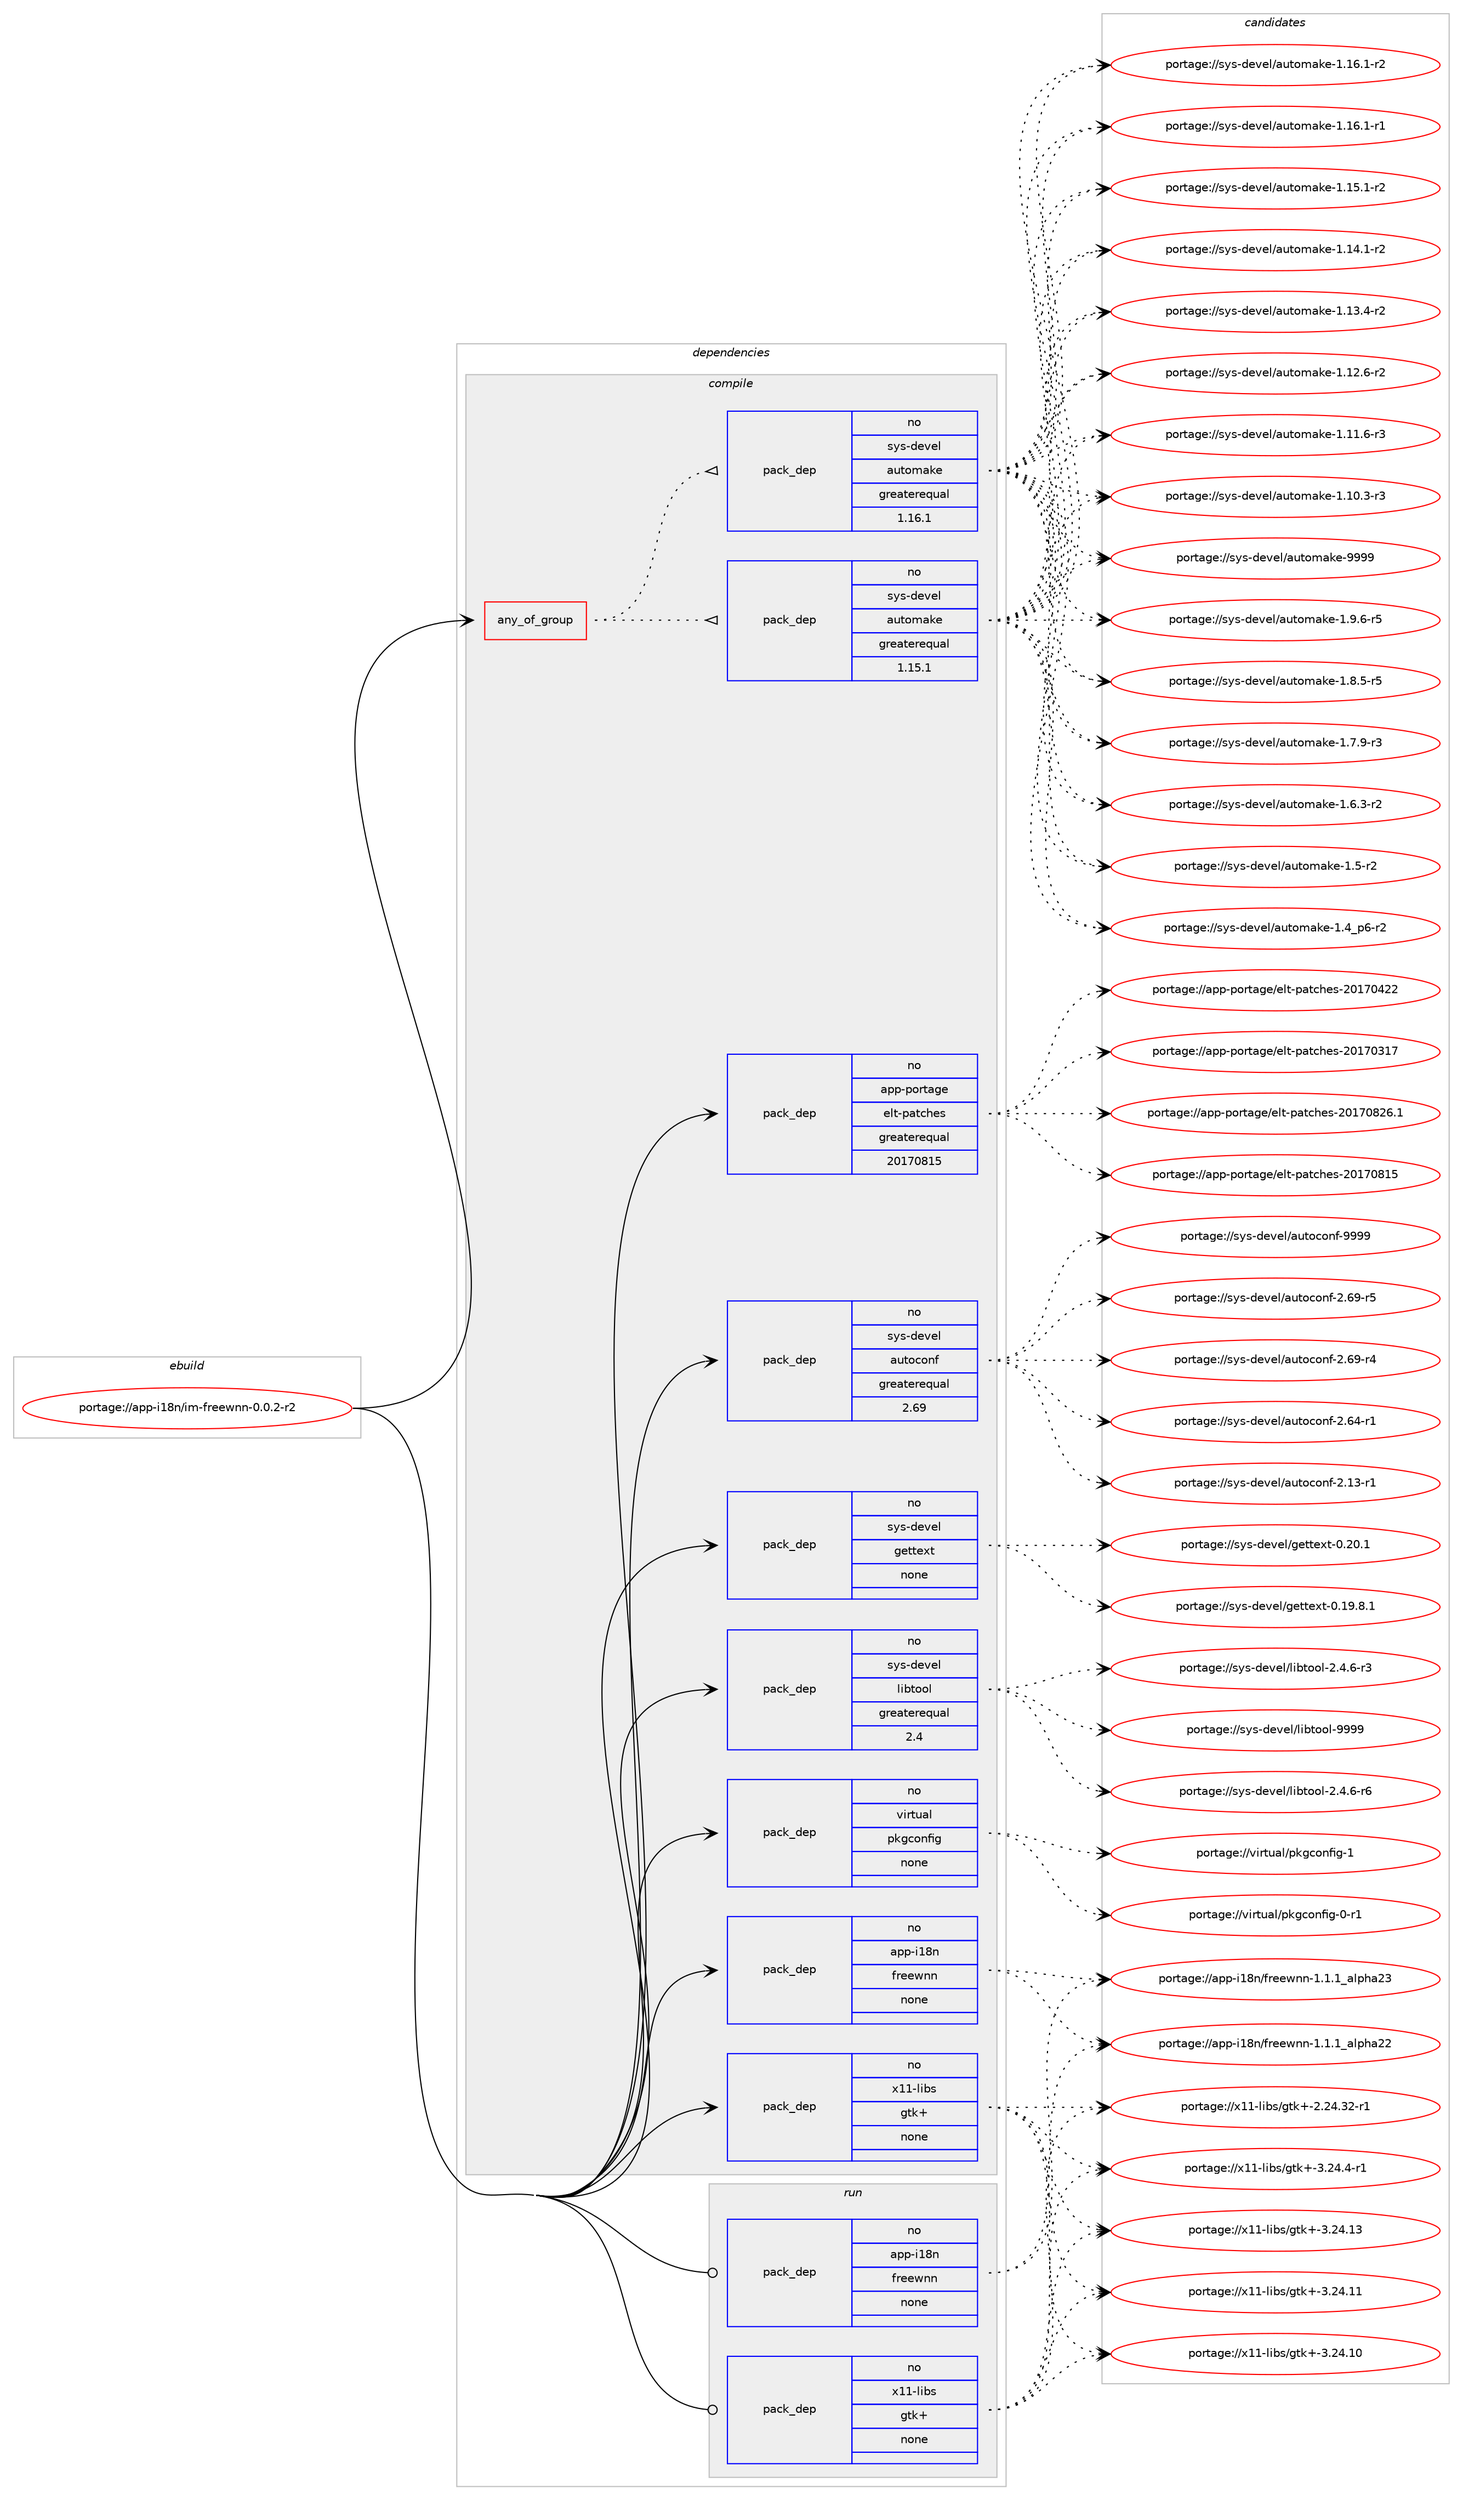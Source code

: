 digraph prolog {

# *************
# Graph options
# *************

newrank=true;
concentrate=true;
compound=true;
graph [rankdir=LR,fontname=Helvetica,fontsize=10,ranksep=1.5];#, ranksep=2.5, nodesep=0.2];
edge  [arrowhead=vee];
node  [fontname=Helvetica,fontsize=10];

# **********
# The ebuild
# **********

subgraph cluster_leftcol {
color=gray;
label=<<i>ebuild</i>>;
id [label="portage://app-i18n/im-freewnn-0.0.2-r2", color=red, width=4, href="../app-i18n/im-freewnn-0.0.2-r2.svg"];
}

# ****************
# The dependencies
# ****************

subgraph cluster_midcol {
color=gray;
label=<<i>dependencies</i>>;
subgraph cluster_compile {
fillcolor="#eeeeee";
style=filled;
label=<<i>compile</i>>;
subgraph any8006 {
dependency617859 [label=<<TABLE BORDER="0" CELLBORDER="1" CELLSPACING="0" CELLPADDING="4"><TR><TD CELLPADDING="10">any_of_group</TD></TR></TABLE>>, shape=none, color=red];subgraph pack464844 {
dependency617860 [label=<<TABLE BORDER="0" CELLBORDER="1" CELLSPACING="0" CELLPADDING="4" WIDTH="220"><TR><TD ROWSPAN="6" CELLPADDING="30">pack_dep</TD></TR><TR><TD WIDTH="110">no</TD></TR><TR><TD>sys-devel</TD></TR><TR><TD>automake</TD></TR><TR><TD>greaterequal</TD></TR><TR><TD>1.16.1</TD></TR></TABLE>>, shape=none, color=blue];
}
dependency617859:e -> dependency617860:w [weight=20,style="dotted",arrowhead="oinv"];
subgraph pack464845 {
dependency617861 [label=<<TABLE BORDER="0" CELLBORDER="1" CELLSPACING="0" CELLPADDING="4" WIDTH="220"><TR><TD ROWSPAN="6" CELLPADDING="30">pack_dep</TD></TR><TR><TD WIDTH="110">no</TD></TR><TR><TD>sys-devel</TD></TR><TR><TD>automake</TD></TR><TR><TD>greaterequal</TD></TR><TR><TD>1.15.1</TD></TR></TABLE>>, shape=none, color=blue];
}
dependency617859:e -> dependency617861:w [weight=20,style="dotted",arrowhead="oinv"];
}
id:e -> dependency617859:w [weight=20,style="solid",arrowhead="vee"];
subgraph pack464846 {
dependency617862 [label=<<TABLE BORDER="0" CELLBORDER="1" CELLSPACING="0" CELLPADDING="4" WIDTH="220"><TR><TD ROWSPAN="6" CELLPADDING="30">pack_dep</TD></TR><TR><TD WIDTH="110">no</TD></TR><TR><TD>app-i18n</TD></TR><TR><TD>freewnn</TD></TR><TR><TD>none</TD></TR><TR><TD></TD></TR></TABLE>>, shape=none, color=blue];
}
id:e -> dependency617862:w [weight=20,style="solid",arrowhead="vee"];
subgraph pack464847 {
dependency617863 [label=<<TABLE BORDER="0" CELLBORDER="1" CELLSPACING="0" CELLPADDING="4" WIDTH="220"><TR><TD ROWSPAN="6" CELLPADDING="30">pack_dep</TD></TR><TR><TD WIDTH="110">no</TD></TR><TR><TD>app-portage</TD></TR><TR><TD>elt-patches</TD></TR><TR><TD>greaterequal</TD></TR><TR><TD>20170815</TD></TR></TABLE>>, shape=none, color=blue];
}
id:e -> dependency617863:w [weight=20,style="solid",arrowhead="vee"];
subgraph pack464848 {
dependency617864 [label=<<TABLE BORDER="0" CELLBORDER="1" CELLSPACING="0" CELLPADDING="4" WIDTH="220"><TR><TD ROWSPAN="6" CELLPADDING="30">pack_dep</TD></TR><TR><TD WIDTH="110">no</TD></TR><TR><TD>sys-devel</TD></TR><TR><TD>autoconf</TD></TR><TR><TD>greaterequal</TD></TR><TR><TD>2.69</TD></TR></TABLE>>, shape=none, color=blue];
}
id:e -> dependency617864:w [weight=20,style="solid",arrowhead="vee"];
subgraph pack464849 {
dependency617865 [label=<<TABLE BORDER="0" CELLBORDER="1" CELLSPACING="0" CELLPADDING="4" WIDTH="220"><TR><TD ROWSPAN="6" CELLPADDING="30">pack_dep</TD></TR><TR><TD WIDTH="110">no</TD></TR><TR><TD>sys-devel</TD></TR><TR><TD>gettext</TD></TR><TR><TD>none</TD></TR><TR><TD></TD></TR></TABLE>>, shape=none, color=blue];
}
id:e -> dependency617865:w [weight=20,style="solid",arrowhead="vee"];
subgraph pack464850 {
dependency617866 [label=<<TABLE BORDER="0" CELLBORDER="1" CELLSPACING="0" CELLPADDING="4" WIDTH="220"><TR><TD ROWSPAN="6" CELLPADDING="30">pack_dep</TD></TR><TR><TD WIDTH="110">no</TD></TR><TR><TD>sys-devel</TD></TR><TR><TD>libtool</TD></TR><TR><TD>greaterequal</TD></TR><TR><TD>2.4</TD></TR></TABLE>>, shape=none, color=blue];
}
id:e -> dependency617866:w [weight=20,style="solid",arrowhead="vee"];
subgraph pack464851 {
dependency617867 [label=<<TABLE BORDER="0" CELLBORDER="1" CELLSPACING="0" CELLPADDING="4" WIDTH="220"><TR><TD ROWSPAN="6" CELLPADDING="30">pack_dep</TD></TR><TR><TD WIDTH="110">no</TD></TR><TR><TD>virtual</TD></TR><TR><TD>pkgconfig</TD></TR><TR><TD>none</TD></TR><TR><TD></TD></TR></TABLE>>, shape=none, color=blue];
}
id:e -> dependency617867:w [weight=20,style="solid",arrowhead="vee"];
subgraph pack464852 {
dependency617868 [label=<<TABLE BORDER="0" CELLBORDER="1" CELLSPACING="0" CELLPADDING="4" WIDTH="220"><TR><TD ROWSPAN="6" CELLPADDING="30">pack_dep</TD></TR><TR><TD WIDTH="110">no</TD></TR><TR><TD>x11-libs</TD></TR><TR><TD>gtk+</TD></TR><TR><TD>none</TD></TR><TR><TD></TD></TR></TABLE>>, shape=none, color=blue];
}
id:e -> dependency617868:w [weight=20,style="solid",arrowhead="vee"];
}
subgraph cluster_compileandrun {
fillcolor="#eeeeee";
style=filled;
label=<<i>compile and run</i>>;
}
subgraph cluster_run {
fillcolor="#eeeeee";
style=filled;
label=<<i>run</i>>;
subgraph pack464853 {
dependency617869 [label=<<TABLE BORDER="0" CELLBORDER="1" CELLSPACING="0" CELLPADDING="4" WIDTH="220"><TR><TD ROWSPAN="6" CELLPADDING="30">pack_dep</TD></TR><TR><TD WIDTH="110">no</TD></TR><TR><TD>app-i18n</TD></TR><TR><TD>freewnn</TD></TR><TR><TD>none</TD></TR><TR><TD></TD></TR></TABLE>>, shape=none, color=blue];
}
id:e -> dependency617869:w [weight=20,style="solid",arrowhead="odot"];
subgraph pack464854 {
dependency617870 [label=<<TABLE BORDER="0" CELLBORDER="1" CELLSPACING="0" CELLPADDING="4" WIDTH="220"><TR><TD ROWSPAN="6" CELLPADDING="30">pack_dep</TD></TR><TR><TD WIDTH="110">no</TD></TR><TR><TD>x11-libs</TD></TR><TR><TD>gtk+</TD></TR><TR><TD>none</TD></TR><TR><TD></TD></TR></TABLE>>, shape=none, color=blue];
}
id:e -> dependency617870:w [weight=20,style="solid",arrowhead="odot"];
}
}

# **************
# The candidates
# **************

subgraph cluster_choices {
rank=same;
color=gray;
label=<<i>candidates</i>>;

subgraph choice464844 {
color=black;
nodesep=1;
choice115121115451001011181011084797117116111109971071014557575757 [label="portage://sys-devel/automake-9999", color=red, width=4,href="../sys-devel/automake-9999.svg"];
choice115121115451001011181011084797117116111109971071014549465746544511453 [label="portage://sys-devel/automake-1.9.6-r5", color=red, width=4,href="../sys-devel/automake-1.9.6-r5.svg"];
choice115121115451001011181011084797117116111109971071014549465646534511453 [label="portage://sys-devel/automake-1.8.5-r5", color=red, width=4,href="../sys-devel/automake-1.8.5-r5.svg"];
choice115121115451001011181011084797117116111109971071014549465546574511451 [label="portage://sys-devel/automake-1.7.9-r3", color=red, width=4,href="../sys-devel/automake-1.7.9-r3.svg"];
choice115121115451001011181011084797117116111109971071014549465446514511450 [label="portage://sys-devel/automake-1.6.3-r2", color=red, width=4,href="../sys-devel/automake-1.6.3-r2.svg"];
choice11512111545100101118101108479711711611110997107101454946534511450 [label="portage://sys-devel/automake-1.5-r2", color=red, width=4,href="../sys-devel/automake-1.5-r2.svg"];
choice115121115451001011181011084797117116111109971071014549465295112544511450 [label="portage://sys-devel/automake-1.4_p6-r2", color=red, width=4,href="../sys-devel/automake-1.4_p6-r2.svg"];
choice11512111545100101118101108479711711611110997107101454946495446494511450 [label="portage://sys-devel/automake-1.16.1-r2", color=red, width=4,href="../sys-devel/automake-1.16.1-r2.svg"];
choice11512111545100101118101108479711711611110997107101454946495446494511449 [label="portage://sys-devel/automake-1.16.1-r1", color=red, width=4,href="../sys-devel/automake-1.16.1-r1.svg"];
choice11512111545100101118101108479711711611110997107101454946495346494511450 [label="portage://sys-devel/automake-1.15.1-r2", color=red, width=4,href="../sys-devel/automake-1.15.1-r2.svg"];
choice11512111545100101118101108479711711611110997107101454946495246494511450 [label="portage://sys-devel/automake-1.14.1-r2", color=red, width=4,href="../sys-devel/automake-1.14.1-r2.svg"];
choice11512111545100101118101108479711711611110997107101454946495146524511450 [label="portage://sys-devel/automake-1.13.4-r2", color=red, width=4,href="../sys-devel/automake-1.13.4-r2.svg"];
choice11512111545100101118101108479711711611110997107101454946495046544511450 [label="portage://sys-devel/automake-1.12.6-r2", color=red, width=4,href="../sys-devel/automake-1.12.6-r2.svg"];
choice11512111545100101118101108479711711611110997107101454946494946544511451 [label="portage://sys-devel/automake-1.11.6-r3", color=red, width=4,href="../sys-devel/automake-1.11.6-r3.svg"];
choice11512111545100101118101108479711711611110997107101454946494846514511451 [label="portage://sys-devel/automake-1.10.3-r3", color=red, width=4,href="../sys-devel/automake-1.10.3-r3.svg"];
dependency617860:e -> choice115121115451001011181011084797117116111109971071014557575757:w [style=dotted,weight="100"];
dependency617860:e -> choice115121115451001011181011084797117116111109971071014549465746544511453:w [style=dotted,weight="100"];
dependency617860:e -> choice115121115451001011181011084797117116111109971071014549465646534511453:w [style=dotted,weight="100"];
dependency617860:e -> choice115121115451001011181011084797117116111109971071014549465546574511451:w [style=dotted,weight="100"];
dependency617860:e -> choice115121115451001011181011084797117116111109971071014549465446514511450:w [style=dotted,weight="100"];
dependency617860:e -> choice11512111545100101118101108479711711611110997107101454946534511450:w [style=dotted,weight="100"];
dependency617860:e -> choice115121115451001011181011084797117116111109971071014549465295112544511450:w [style=dotted,weight="100"];
dependency617860:e -> choice11512111545100101118101108479711711611110997107101454946495446494511450:w [style=dotted,weight="100"];
dependency617860:e -> choice11512111545100101118101108479711711611110997107101454946495446494511449:w [style=dotted,weight="100"];
dependency617860:e -> choice11512111545100101118101108479711711611110997107101454946495346494511450:w [style=dotted,weight="100"];
dependency617860:e -> choice11512111545100101118101108479711711611110997107101454946495246494511450:w [style=dotted,weight="100"];
dependency617860:e -> choice11512111545100101118101108479711711611110997107101454946495146524511450:w [style=dotted,weight="100"];
dependency617860:e -> choice11512111545100101118101108479711711611110997107101454946495046544511450:w [style=dotted,weight="100"];
dependency617860:e -> choice11512111545100101118101108479711711611110997107101454946494946544511451:w [style=dotted,weight="100"];
dependency617860:e -> choice11512111545100101118101108479711711611110997107101454946494846514511451:w [style=dotted,weight="100"];
}
subgraph choice464845 {
color=black;
nodesep=1;
choice115121115451001011181011084797117116111109971071014557575757 [label="portage://sys-devel/automake-9999", color=red, width=4,href="../sys-devel/automake-9999.svg"];
choice115121115451001011181011084797117116111109971071014549465746544511453 [label="portage://sys-devel/automake-1.9.6-r5", color=red, width=4,href="../sys-devel/automake-1.9.6-r5.svg"];
choice115121115451001011181011084797117116111109971071014549465646534511453 [label="portage://sys-devel/automake-1.8.5-r5", color=red, width=4,href="../sys-devel/automake-1.8.5-r5.svg"];
choice115121115451001011181011084797117116111109971071014549465546574511451 [label="portage://sys-devel/automake-1.7.9-r3", color=red, width=4,href="../sys-devel/automake-1.7.9-r3.svg"];
choice115121115451001011181011084797117116111109971071014549465446514511450 [label="portage://sys-devel/automake-1.6.3-r2", color=red, width=4,href="../sys-devel/automake-1.6.3-r2.svg"];
choice11512111545100101118101108479711711611110997107101454946534511450 [label="portage://sys-devel/automake-1.5-r2", color=red, width=4,href="../sys-devel/automake-1.5-r2.svg"];
choice115121115451001011181011084797117116111109971071014549465295112544511450 [label="portage://sys-devel/automake-1.4_p6-r2", color=red, width=4,href="../sys-devel/automake-1.4_p6-r2.svg"];
choice11512111545100101118101108479711711611110997107101454946495446494511450 [label="portage://sys-devel/automake-1.16.1-r2", color=red, width=4,href="../sys-devel/automake-1.16.1-r2.svg"];
choice11512111545100101118101108479711711611110997107101454946495446494511449 [label="portage://sys-devel/automake-1.16.1-r1", color=red, width=4,href="../sys-devel/automake-1.16.1-r1.svg"];
choice11512111545100101118101108479711711611110997107101454946495346494511450 [label="portage://sys-devel/automake-1.15.1-r2", color=red, width=4,href="../sys-devel/automake-1.15.1-r2.svg"];
choice11512111545100101118101108479711711611110997107101454946495246494511450 [label="portage://sys-devel/automake-1.14.1-r2", color=red, width=4,href="../sys-devel/automake-1.14.1-r2.svg"];
choice11512111545100101118101108479711711611110997107101454946495146524511450 [label="portage://sys-devel/automake-1.13.4-r2", color=red, width=4,href="../sys-devel/automake-1.13.4-r2.svg"];
choice11512111545100101118101108479711711611110997107101454946495046544511450 [label="portage://sys-devel/automake-1.12.6-r2", color=red, width=4,href="../sys-devel/automake-1.12.6-r2.svg"];
choice11512111545100101118101108479711711611110997107101454946494946544511451 [label="portage://sys-devel/automake-1.11.6-r3", color=red, width=4,href="../sys-devel/automake-1.11.6-r3.svg"];
choice11512111545100101118101108479711711611110997107101454946494846514511451 [label="portage://sys-devel/automake-1.10.3-r3", color=red, width=4,href="../sys-devel/automake-1.10.3-r3.svg"];
dependency617861:e -> choice115121115451001011181011084797117116111109971071014557575757:w [style=dotted,weight="100"];
dependency617861:e -> choice115121115451001011181011084797117116111109971071014549465746544511453:w [style=dotted,weight="100"];
dependency617861:e -> choice115121115451001011181011084797117116111109971071014549465646534511453:w [style=dotted,weight="100"];
dependency617861:e -> choice115121115451001011181011084797117116111109971071014549465546574511451:w [style=dotted,weight="100"];
dependency617861:e -> choice115121115451001011181011084797117116111109971071014549465446514511450:w [style=dotted,weight="100"];
dependency617861:e -> choice11512111545100101118101108479711711611110997107101454946534511450:w [style=dotted,weight="100"];
dependency617861:e -> choice115121115451001011181011084797117116111109971071014549465295112544511450:w [style=dotted,weight="100"];
dependency617861:e -> choice11512111545100101118101108479711711611110997107101454946495446494511450:w [style=dotted,weight="100"];
dependency617861:e -> choice11512111545100101118101108479711711611110997107101454946495446494511449:w [style=dotted,weight="100"];
dependency617861:e -> choice11512111545100101118101108479711711611110997107101454946495346494511450:w [style=dotted,weight="100"];
dependency617861:e -> choice11512111545100101118101108479711711611110997107101454946495246494511450:w [style=dotted,weight="100"];
dependency617861:e -> choice11512111545100101118101108479711711611110997107101454946495146524511450:w [style=dotted,weight="100"];
dependency617861:e -> choice11512111545100101118101108479711711611110997107101454946495046544511450:w [style=dotted,weight="100"];
dependency617861:e -> choice11512111545100101118101108479711711611110997107101454946494946544511451:w [style=dotted,weight="100"];
dependency617861:e -> choice11512111545100101118101108479711711611110997107101454946494846514511451:w [style=dotted,weight="100"];
}
subgraph choice464846 {
color=black;
nodesep=1;
choice97112112451054956110471021141011011191101104549464946499597108112104975051 [label="portage://app-i18n/freewnn-1.1.1_alpha23", color=red, width=4,href="../app-i18n/freewnn-1.1.1_alpha23.svg"];
choice97112112451054956110471021141011011191101104549464946499597108112104975050 [label="portage://app-i18n/freewnn-1.1.1_alpha22", color=red, width=4,href="../app-i18n/freewnn-1.1.1_alpha22.svg"];
dependency617862:e -> choice97112112451054956110471021141011011191101104549464946499597108112104975051:w [style=dotted,weight="100"];
dependency617862:e -> choice97112112451054956110471021141011011191101104549464946499597108112104975050:w [style=dotted,weight="100"];
}
subgraph choice464847 {
color=black;
nodesep=1;
choice971121124511211111411697103101471011081164511297116991041011154550484955485650544649 [label="portage://app-portage/elt-patches-20170826.1", color=red, width=4,href="../app-portage/elt-patches-20170826.1.svg"];
choice97112112451121111141169710310147101108116451129711699104101115455048495548564953 [label="portage://app-portage/elt-patches-20170815", color=red, width=4,href="../app-portage/elt-patches-20170815.svg"];
choice97112112451121111141169710310147101108116451129711699104101115455048495548525050 [label="portage://app-portage/elt-patches-20170422", color=red, width=4,href="../app-portage/elt-patches-20170422.svg"];
choice97112112451121111141169710310147101108116451129711699104101115455048495548514955 [label="portage://app-portage/elt-patches-20170317", color=red, width=4,href="../app-portage/elt-patches-20170317.svg"];
dependency617863:e -> choice971121124511211111411697103101471011081164511297116991041011154550484955485650544649:w [style=dotted,weight="100"];
dependency617863:e -> choice97112112451121111141169710310147101108116451129711699104101115455048495548564953:w [style=dotted,weight="100"];
dependency617863:e -> choice97112112451121111141169710310147101108116451129711699104101115455048495548525050:w [style=dotted,weight="100"];
dependency617863:e -> choice97112112451121111141169710310147101108116451129711699104101115455048495548514955:w [style=dotted,weight="100"];
}
subgraph choice464848 {
color=black;
nodesep=1;
choice115121115451001011181011084797117116111991111101024557575757 [label="portage://sys-devel/autoconf-9999", color=red, width=4,href="../sys-devel/autoconf-9999.svg"];
choice1151211154510010111810110847971171161119911111010245504654574511453 [label="portage://sys-devel/autoconf-2.69-r5", color=red, width=4,href="../sys-devel/autoconf-2.69-r5.svg"];
choice1151211154510010111810110847971171161119911111010245504654574511452 [label="portage://sys-devel/autoconf-2.69-r4", color=red, width=4,href="../sys-devel/autoconf-2.69-r4.svg"];
choice1151211154510010111810110847971171161119911111010245504654524511449 [label="portage://sys-devel/autoconf-2.64-r1", color=red, width=4,href="../sys-devel/autoconf-2.64-r1.svg"];
choice1151211154510010111810110847971171161119911111010245504649514511449 [label="portage://sys-devel/autoconf-2.13-r1", color=red, width=4,href="../sys-devel/autoconf-2.13-r1.svg"];
dependency617864:e -> choice115121115451001011181011084797117116111991111101024557575757:w [style=dotted,weight="100"];
dependency617864:e -> choice1151211154510010111810110847971171161119911111010245504654574511453:w [style=dotted,weight="100"];
dependency617864:e -> choice1151211154510010111810110847971171161119911111010245504654574511452:w [style=dotted,weight="100"];
dependency617864:e -> choice1151211154510010111810110847971171161119911111010245504654524511449:w [style=dotted,weight="100"];
dependency617864:e -> choice1151211154510010111810110847971171161119911111010245504649514511449:w [style=dotted,weight="100"];
}
subgraph choice464849 {
color=black;
nodesep=1;
choice115121115451001011181011084710310111611610112011645484650484649 [label="portage://sys-devel/gettext-0.20.1", color=red, width=4,href="../sys-devel/gettext-0.20.1.svg"];
choice1151211154510010111810110847103101116116101120116454846495746564649 [label="portage://sys-devel/gettext-0.19.8.1", color=red, width=4,href="../sys-devel/gettext-0.19.8.1.svg"];
dependency617865:e -> choice115121115451001011181011084710310111611610112011645484650484649:w [style=dotted,weight="100"];
dependency617865:e -> choice1151211154510010111810110847103101116116101120116454846495746564649:w [style=dotted,weight="100"];
}
subgraph choice464850 {
color=black;
nodesep=1;
choice1151211154510010111810110847108105981161111111084557575757 [label="portage://sys-devel/libtool-9999", color=red, width=4,href="../sys-devel/libtool-9999.svg"];
choice1151211154510010111810110847108105981161111111084550465246544511454 [label="portage://sys-devel/libtool-2.4.6-r6", color=red, width=4,href="../sys-devel/libtool-2.4.6-r6.svg"];
choice1151211154510010111810110847108105981161111111084550465246544511451 [label="portage://sys-devel/libtool-2.4.6-r3", color=red, width=4,href="../sys-devel/libtool-2.4.6-r3.svg"];
dependency617866:e -> choice1151211154510010111810110847108105981161111111084557575757:w [style=dotted,weight="100"];
dependency617866:e -> choice1151211154510010111810110847108105981161111111084550465246544511454:w [style=dotted,weight="100"];
dependency617866:e -> choice1151211154510010111810110847108105981161111111084550465246544511451:w [style=dotted,weight="100"];
}
subgraph choice464851 {
color=black;
nodesep=1;
choice1181051141161179710847112107103991111101021051034549 [label="portage://virtual/pkgconfig-1", color=red, width=4,href="../virtual/pkgconfig-1.svg"];
choice11810511411611797108471121071039911111010210510345484511449 [label="portage://virtual/pkgconfig-0-r1", color=red, width=4,href="../virtual/pkgconfig-0-r1.svg"];
dependency617867:e -> choice1181051141161179710847112107103991111101021051034549:w [style=dotted,weight="100"];
dependency617867:e -> choice11810511411611797108471121071039911111010210510345484511449:w [style=dotted,weight="100"];
}
subgraph choice464852 {
color=black;
nodesep=1;
choice120494945108105981154710311610743455146505246524511449 [label="portage://x11-libs/gtk+-3.24.4-r1", color=red, width=4,href="../x11-libs/gtk+-3.24.4-r1.svg"];
choice1204949451081059811547103116107434551465052464951 [label="portage://x11-libs/gtk+-3.24.13", color=red, width=4,href="../x11-libs/gtk+-3.24.13.svg"];
choice1204949451081059811547103116107434551465052464949 [label="portage://x11-libs/gtk+-3.24.11", color=red, width=4,href="../x11-libs/gtk+-3.24.11.svg"];
choice1204949451081059811547103116107434551465052464948 [label="portage://x11-libs/gtk+-3.24.10", color=red, width=4,href="../x11-libs/gtk+-3.24.10.svg"];
choice12049494510810598115471031161074345504650524651504511449 [label="portage://x11-libs/gtk+-2.24.32-r1", color=red, width=4,href="../x11-libs/gtk+-2.24.32-r1.svg"];
dependency617868:e -> choice120494945108105981154710311610743455146505246524511449:w [style=dotted,weight="100"];
dependency617868:e -> choice1204949451081059811547103116107434551465052464951:w [style=dotted,weight="100"];
dependency617868:e -> choice1204949451081059811547103116107434551465052464949:w [style=dotted,weight="100"];
dependency617868:e -> choice1204949451081059811547103116107434551465052464948:w [style=dotted,weight="100"];
dependency617868:e -> choice12049494510810598115471031161074345504650524651504511449:w [style=dotted,weight="100"];
}
subgraph choice464853 {
color=black;
nodesep=1;
choice97112112451054956110471021141011011191101104549464946499597108112104975051 [label="portage://app-i18n/freewnn-1.1.1_alpha23", color=red, width=4,href="../app-i18n/freewnn-1.1.1_alpha23.svg"];
choice97112112451054956110471021141011011191101104549464946499597108112104975050 [label="portage://app-i18n/freewnn-1.1.1_alpha22", color=red, width=4,href="../app-i18n/freewnn-1.1.1_alpha22.svg"];
dependency617869:e -> choice97112112451054956110471021141011011191101104549464946499597108112104975051:w [style=dotted,weight="100"];
dependency617869:e -> choice97112112451054956110471021141011011191101104549464946499597108112104975050:w [style=dotted,weight="100"];
}
subgraph choice464854 {
color=black;
nodesep=1;
choice120494945108105981154710311610743455146505246524511449 [label="portage://x11-libs/gtk+-3.24.4-r1", color=red, width=4,href="../x11-libs/gtk+-3.24.4-r1.svg"];
choice1204949451081059811547103116107434551465052464951 [label="portage://x11-libs/gtk+-3.24.13", color=red, width=4,href="../x11-libs/gtk+-3.24.13.svg"];
choice1204949451081059811547103116107434551465052464949 [label="portage://x11-libs/gtk+-3.24.11", color=red, width=4,href="../x11-libs/gtk+-3.24.11.svg"];
choice1204949451081059811547103116107434551465052464948 [label="portage://x11-libs/gtk+-3.24.10", color=red, width=4,href="../x11-libs/gtk+-3.24.10.svg"];
choice12049494510810598115471031161074345504650524651504511449 [label="portage://x11-libs/gtk+-2.24.32-r1", color=red, width=4,href="../x11-libs/gtk+-2.24.32-r1.svg"];
dependency617870:e -> choice120494945108105981154710311610743455146505246524511449:w [style=dotted,weight="100"];
dependency617870:e -> choice1204949451081059811547103116107434551465052464951:w [style=dotted,weight="100"];
dependency617870:e -> choice1204949451081059811547103116107434551465052464949:w [style=dotted,weight="100"];
dependency617870:e -> choice1204949451081059811547103116107434551465052464948:w [style=dotted,weight="100"];
dependency617870:e -> choice12049494510810598115471031161074345504650524651504511449:w [style=dotted,weight="100"];
}
}

}

